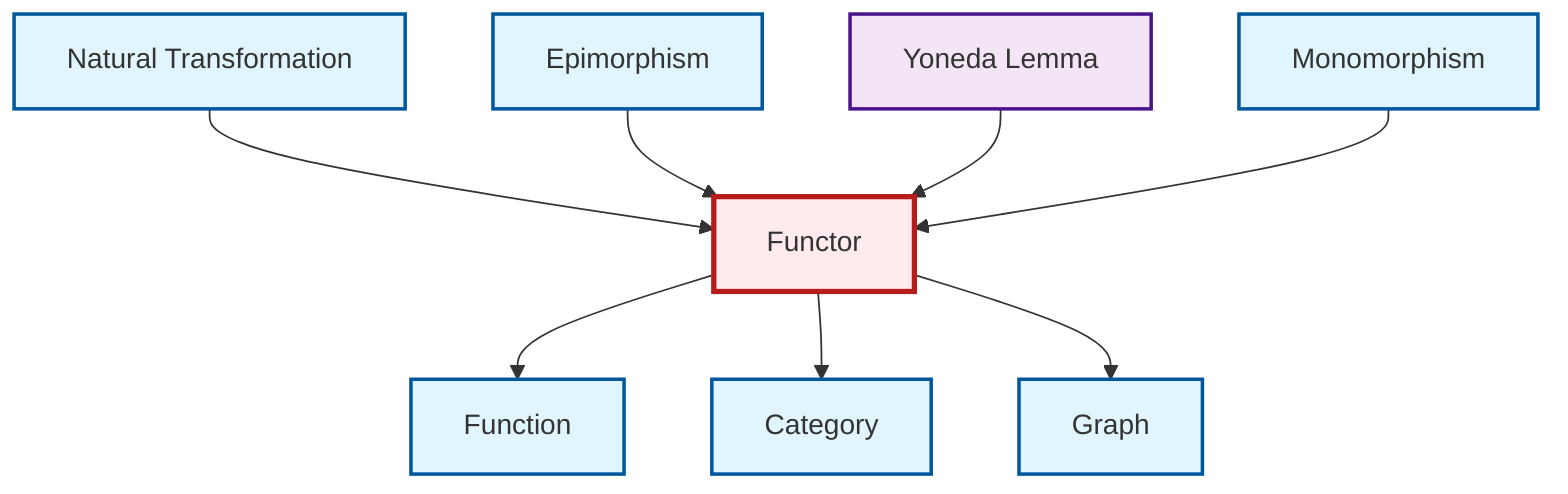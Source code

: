 graph TD
    classDef definition fill:#e1f5fe,stroke:#01579b,stroke-width:2px
    classDef theorem fill:#f3e5f5,stroke:#4a148c,stroke-width:2px
    classDef axiom fill:#fff3e0,stroke:#e65100,stroke-width:2px
    classDef example fill:#e8f5e9,stroke:#1b5e20,stroke-width:2px
    classDef current fill:#ffebee,stroke:#b71c1c,stroke-width:3px
    def-natural-transformation["Natural Transformation"]:::definition
    def-category["Category"]:::definition
    def-graph["Graph"]:::definition
    def-epimorphism["Epimorphism"]:::definition
    def-monomorphism["Monomorphism"]:::definition
    def-function["Function"]:::definition
    thm-yoneda["Yoneda Lemma"]:::theorem
    def-functor["Functor"]:::definition
    def-functor --> def-function
    def-natural-transformation --> def-functor
    def-functor --> def-category
    def-epimorphism --> def-functor
    thm-yoneda --> def-functor
    def-functor --> def-graph
    def-monomorphism --> def-functor
    class def-functor current